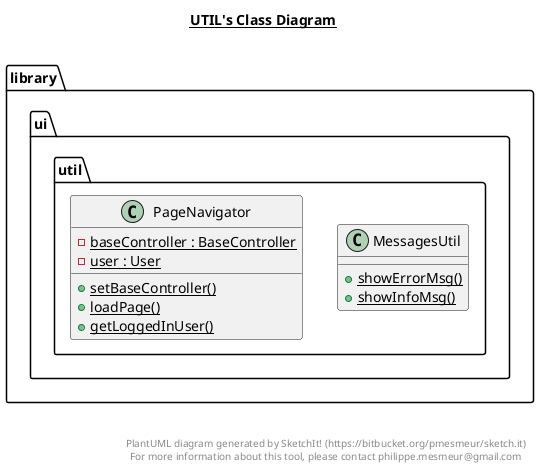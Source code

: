 @startuml

title __UTIL's Class Diagram__\n

  package library {
    package library.ui {
      package library.ui.util {
        class MessagesUtil {
            {static} + showErrorMsg()
            {static} + showInfoMsg()
        }
      }
    }
  }
  

  package library {
    package library.ui {
      package library.ui.util {
        class PageNavigator {
            {static} - baseController : BaseController
            {static} - user : User
            {static} + setBaseController()
            {static} + loadPage()
            {static} + getLoggedInUser()
        }
      }
    }
  }
  



right footer


PlantUML diagram generated by SketchIt! (https://bitbucket.org/pmesmeur/sketch.it)
For more information about this tool, please contact philippe.mesmeur@gmail.com
endfooter

@enduml
